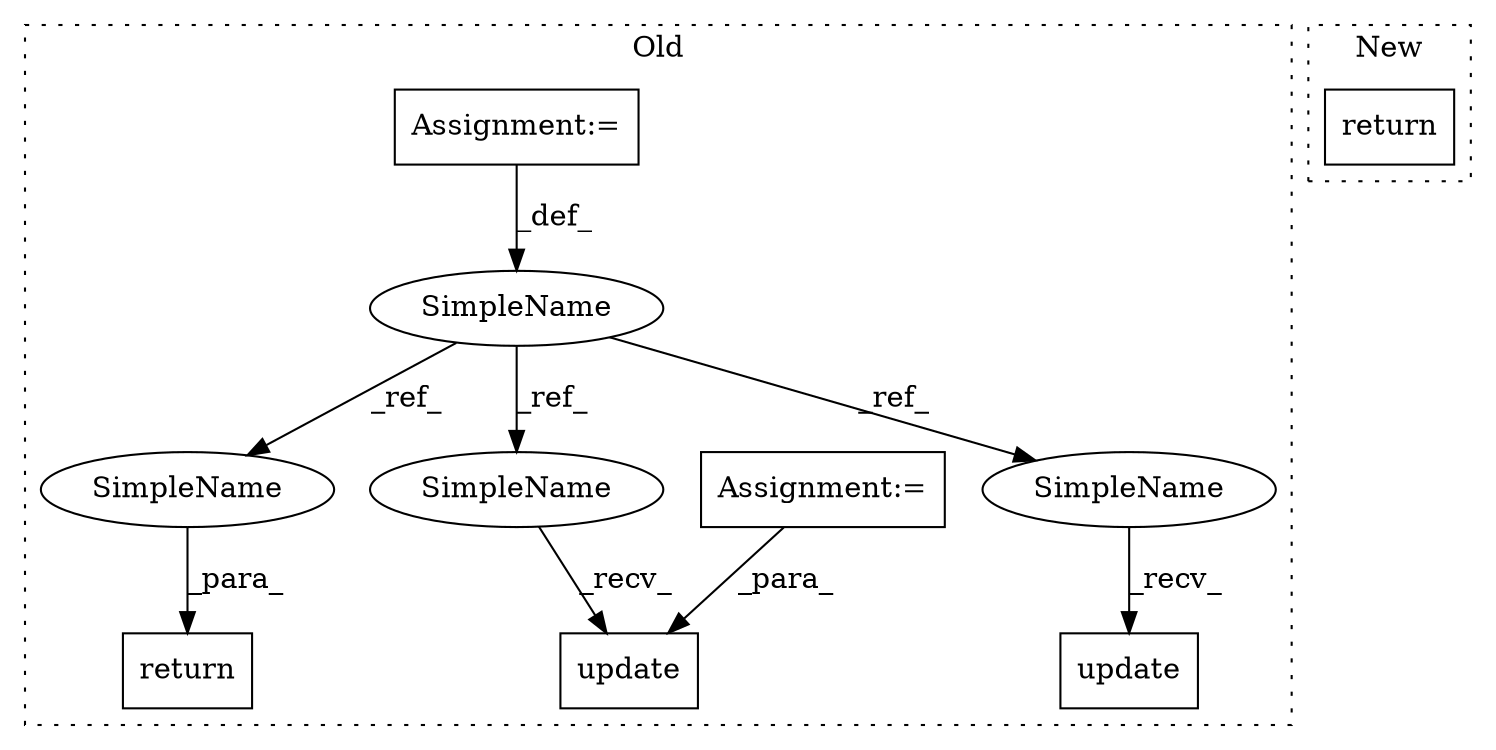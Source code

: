 digraph G {
subgraph cluster0 {
1 [label="update" a="32" s="4570,4619" l="7,1" shape="box"];
3 [label="Assignment:=" a="7" s="4369" l="1" shape="box"];
4 [label="return" a="41" s="4628" l="7" shape="box"];
5 [label="SimpleName" a="42" s="4357" l="12" shape="ellipse"];
6 [label="Assignment:=" a="7" s="4515" l="1" shape="box"];
7 [label="update" a="32" s="4817,4866" l="7,1" shape="box"];
8 [label="SimpleName" a="42" s="4635" l="12" shape="ellipse"];
9 [label="SimpleName" a="42" s="4804" l="12" shape="ellipse"];
10 [label="SimpleName" a="42" s="4557" l="12" shape="ellipse"];
label = "Old";
style="dotted";
}
subgraph cluster1 {
2 [label="return" a="41" s="4454" l="7" shape="box"];
label = "New";
style="dotted";
}
3 -> 5 [label="_def_"];
5 -> 8 [label="_ref_"];
5 -> 9 [label="_ref_"];
5 -> 10 [label="_ref_"];
6 -> 1 [label="_para_"];
8 -> 4 [label="_para_"];
9 -> 7 [label="_recv_"];
10 -> 1 [label="_recv_"];
}